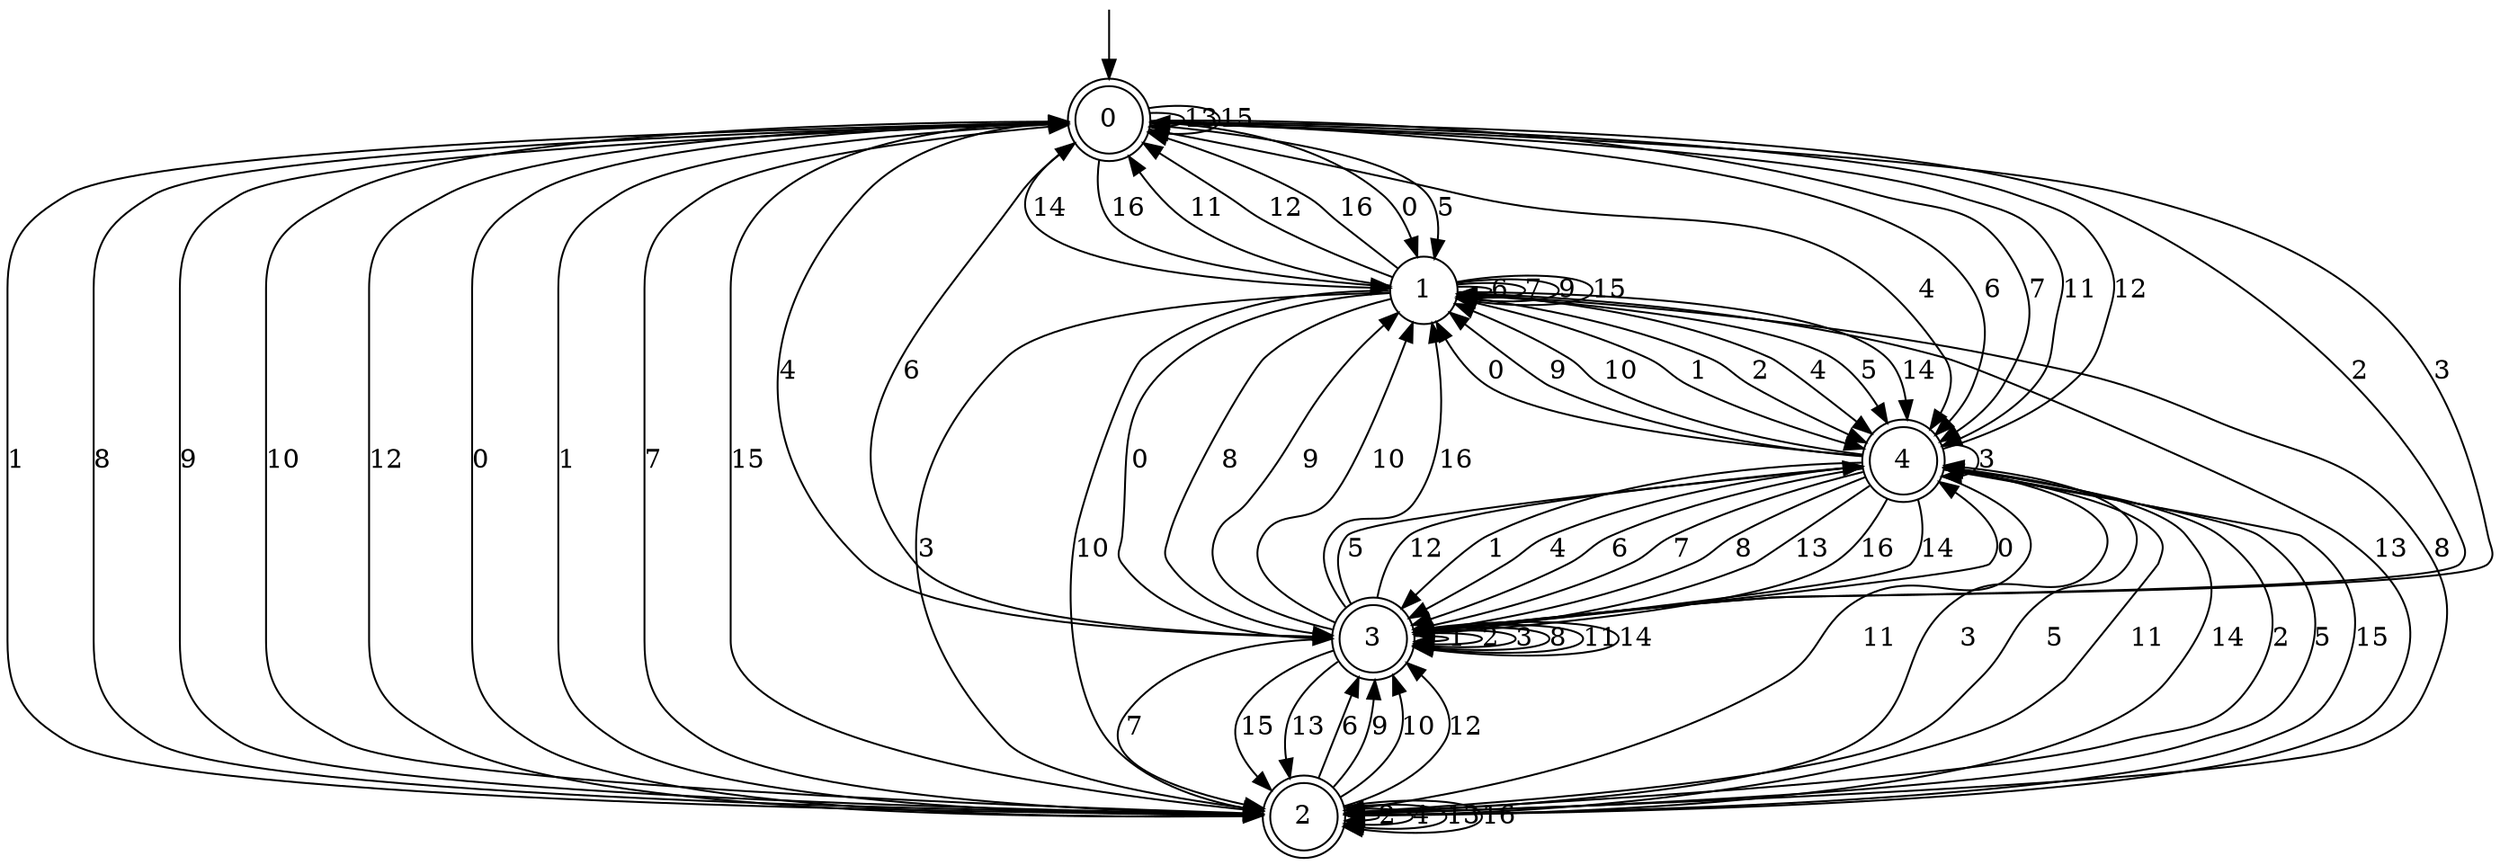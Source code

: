 digraph g {

	s0 [shape="doublecircle" label="0"];
	s1 [shape="circle" label="1"];
	s2 [shape="doublecircle" label="2"];
	s3 [shape="doublecircle" label="3"];
	s4 [shape="doublecircle" label="4"];
	s0 -> s1 [label="0"];
	s0 -> s2 [label="1"];
	s0 -> s3 [label="2"];
	s0 -> s3 [label="3"];
	s0 -> s4 [label="4"];
	s0 -> s1 [label="5"];
	s0 -> s4 [label="6"];
	s0 -> s4 [label="7"];
	s0 -> s2 [label="8"];
	s0 -> s2 [label="9"];
	s0 -> s2 [label="10"];
	s0 -> s4 [label="11"];
	s0 -> s2 [label="12"];
	s0 -> s0 [label="13"];
	s0 -> s1 [label="14"];
	s0 -> s0 [label="15"];
	s0 -> s1 [label="16"];
	s1 -> s3 [label="0"];
	s1 -> s4 [label="1"];
	s1 -> s4 [label="2"];
	s1 -> s2 [label="3"];
	s1 -> s4 [label="4"];
	s1 -> s4 [label="5"];
	s1 -> s1 [label="6"];
	s1 -> s1 [label="7"];
	s1 -> s3 [label="8"];
	s1 -> s1 [label="9"];
	s1 -> s2 [label="10"];
	s1 -> s0 [label="11"];
	s1 -> s0 [label="12"];
	s1 -> s2 [label="13"];
	s1 -> s4 [label="14"];
	s1 -> s1 [label="15"];
	s1 -> s0 [label="16"];
	s2 -> s0 [label="0"];
	s2 -> s0 [label="1"];
	s2 -> s2 [label="2"];
	s2 -> s4 [label="3"];
	s2 -> s2 [label="4"];
	s2 -> s4 [label="5"];
	s2 -> s3 [label="6"];
	s2 -> s0 [label="7"];
	s2 -> s1 [label="8"];
	s2 -> s3 [label="9"];
	s2 -> s3 [label="10"];
	s2 -> s4 [label="11"];
	s2 -> s3 [label="12"];
	s2 -> s2 [label="13"];
	s2 -> s4 [label="14"];
	s2 -> s0 [label="15"];
	s2 -> s2 [label="16"];
	s3 -> s4 [label="0"];
	s3 -> s3 [label="1"];
	s3 -> s3 [label="2"];
	s3 -> s3 [label="3"];
	s3 -> s0 [label="4"];
	s3 -> s4 [label="5"];
	s3 -> s0 [label="6"];
	s3 -> s2 [label="7"];
	s3 -> s3 [label="8"];
	s3 -> s1 [label="9"];
	s3 -> s1 [label="10"];
	s3 -> s3 [label="11"];
	s3 -> s4 [label="12"];
	s3 -> s2 [label="13"];
	s3 -> s3 [label="14"];
	s3 -> s2 [label="15"];
	s3 -> s1 [label="16"];
	s4 -> s1 [label="0"];
	s4 -> s3 [label="1"];
	s4 -> s2 [label="2"];
	s4 -> s4 [label="3"];
	s4 -> s3 [label="4"];
	s4 -> s2 [label="5"];
	s4 -> s3 [label="6"];
	s4 -> s3 [label="7"];
	s4 -> s3 [label="8"];
	s4 -> s1 [label="9"];
	s4 -> s1 [label="10"];
	s4 -> s2 [label="11"];
	s4 -> s0 [label="12"];
	s4 -> s3 [label="13"];
	s4 -> s3 [label="14"];
	s4 -> s2 [label="15"];
	s4 -> s3 [label="16"];

__start0 [label="" shape="none" width="0" height="0"];
__start0 -> s0;

}
